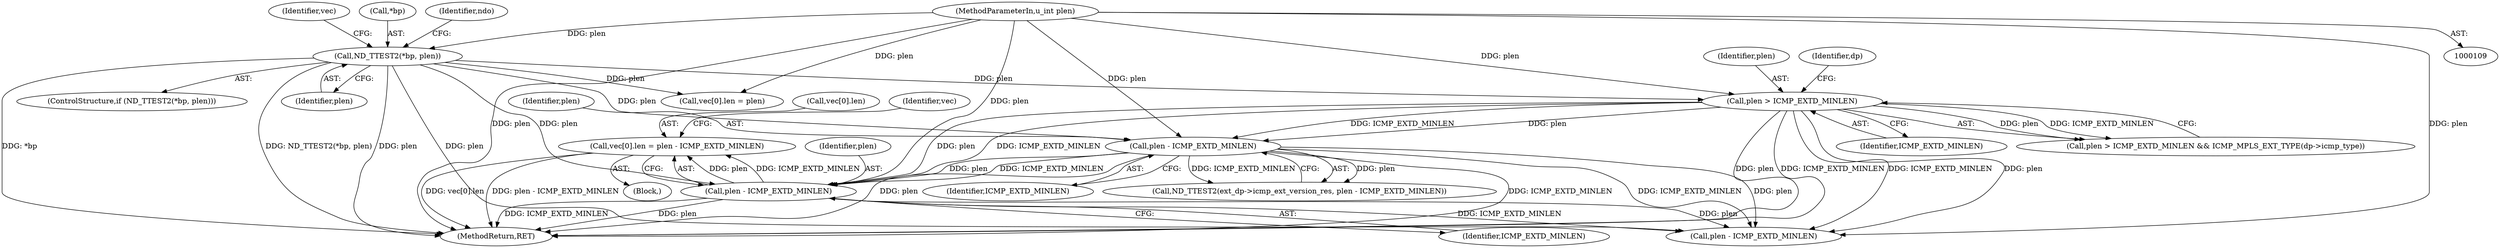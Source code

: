 digraph "0_tcpdump_1a1bce0526a77b62e41531b00f8bb5e21fd4f3a3@integer" {
"1001038" [label="(Call,vec[0].len = plen - ICMP_EXTD_MINLEN)"];
"1001044" [label="(Call,plen - ICMP_EXTD_MINLEN)"];
"1000878" [label="(Call,ND_TTEST2(*bp, plen))"];
"1000112" [label="(MethodParameterIn,u_int plen)"];
"1001020" [label="(Call,plen - ICMP_EXTD_MINLEN)"];
"1000999" [label="(Call,plen > ICMP_EXTD_MINLEN)"];
"1000895" [label="(Call,vec[0].len = plen)"];
"1001001" [label="(Identifier,ICMP_EXTD_MINLEN)"];
"1001021" [label="(Identifier,plen)"];
"1001000" [label="(Identifier,plen)"];
"1000879" [label="(Call,*bp)"];
"1000112" [label="(MethodParameterIn,u_int plen)"];
"1001039" [label="(Call,vec[0].len)"];
"1000998" [label="(Call,plen > ICMP_EXTD_MINLEN && ICMP_MPLS_EXT_TYPE(dp->icmp_type))"];
"1001044" [label="(Call,plen - ICMP_EXTD_MINLEN)"];
"1000939" [label="(Identifier,ndo)"];
"1000878" [label="(Call,ND_TTEST2(*bp, plen))"];
"1001016" [label="(Call,ND_TTEST2(ext_dp->icmp_ext_version_res, plen - ICMP_EXTD_MINLEN))"];
"1001023" [label="(Block,)"];
"1001022" [label="(Identifier,ICMP_EXTD_MINLEN)"];
"1001045" [label="(Identifier,plen)"];
"1000881" [label="(Identifier,plen)"];
"1001046" [label="(Identifier,ICMP_EXTD_MINLEN)"];
"1001004" [label="(Identifier,dp)"];
"1001020" [label="(Call,plen - ICMP_EXTD_MINLEN)"];
"1001079" [label="(Call,plen - ICMP_EXTD_MINLEN)"];
"1001049" [label="(Identifier,vec)"];
"1000999" [label="(Call,plen > ICMP_EXTD_MINLEN)"];
"1000877" [label="(ControlStructure,if (ND_TTEST2(*bp, plen)))"];
"1001038" [label="(Call,vec[0].len = plen - ICMP_EXTD_MINLEN)"];
"1001279" [label="(MethodReturn,RET)"];
"1000887" [label="(Identifier,vec)"];
"1001038" -> "1001023"  [label="AST: "];
"1001038" -> "1001044"  [label="CFG: "];
"1001039" -> "1001038"  [label="AST: "];
"1001044" -> "1001038"  [label="AST: "];
"1001049" -> "1001038"  [label="CFG: "];
"1001038" -> "1001279"  [label="DDG: plen - ICMP_EXTD_MINLEN"];
"1001038" -> "1001279"  [label="DDG: vec[0].len"];
"1001044" -> "1001038"  [label="DDG: plen"];
"1001044" -> "1001038"  [label="DDG: ICMP_EXTD_MINLEN"];
"1001044" -> "1001046"  [label="CFG: "];
"1001045" -> "1001044"  [label="AST: "];
"1001046" -> "1001044"  [label="AST: "];
"1001044" -> "1001279"  [label="DDG: plen"];
"1001044" -> "1001279"  [label="DDG: ICMP_EXTD_MINLEN"];
"1000878" -> "1001044"  [label="DDG: plen"];
"1001020" -> "1001044"  [label="DDG: plen"];
"1001020" -> "1001044"  [label="DDG: ICMP_EXTD_MINLEN"];
"1000999" -> "1001044"  [label="DDG: plen"];
"1000999" -> "1001044"  [label="DDG: ICMP_EXTD_MINLEN"];
"1000112" -> "1001044"  [label="DDG: plen"];
"1001044" -> "1001079"  [label="DDG: plen"];
"1001044" -> "1001079"  [label="DDG: ICMP_EXTD_MINLEN"];
"1000878" -> "1000877"  [label="AST: "];
"1000878" -> "1000881"  [label="CFG: "];
"1000879" -> "1000878"  [label="AST: "];
"1000881" -> "1000878"  [label="AST: "];
"1000887" -> "1000878"  [label="CFG: "];
"1000939" -> "1000878"  [label="CFG: "];
"1000878" -> "1001279"  [label="DDG: ND_TTEST2(*bp, plen)"];
"1000878" -> "1001279"  [label="DDG: plen"];
"1000878" -> "1001279"  [label="DDG: *bp"];
"1000112" -> "1000878"  [label="DDG: plen"];
"1000878" -> "1000895"  [label="DDG: plen"];
"1000878" -> "1000999"  [label="DDG: plen"];
"1000878" -> "1001020"  [label="DDG: plen"];
"1000878" -> "1001079"  [label="DDG: plen"];
"1000112" -> "1000109"  [label="AST: "];
"1000112" -> "1001279"  [label="DDG: plen"];
"1000112" -> "1000895"  [label="DDG: plen"];
"1000112" -> "1000999"  [label="DDG: plen"];
"1000112" -> "1001020"  [label="DDG: plen"];
"1000112" -> "1001079"  [label="DDG: plen"];
"1001020" -> "1001016"  [label="AST: "];
"1001020" -> "1001022"  [label="CFG: "];
"1001021" -> "1001020"  [label="AST: "];
"1001022" -> "1001020"  [label="AST: "];
"1001016" -> "1001020"  [label="CFG: "];
"1001020" -> "1001279"  [label="DDG: plen"];
"1001020" -> "1001279"  [label="DDG: ICMP_EXTD_MINLEN"];
"1001020" -> "1001016"  [label="DDG: plen"];
"1001020" -> "1001016"  [label="DDG: ICMP_EXTD_MINLEN"];
"1000999" -> "1001020"  [label="DDG: plen"];
"1000999" -> "1001020"  [label="DDG: ICMP_EXTD_MINLEN"];
"1001020" -> "1001079"  [label="DDG: plen"];
"1001020" -> "1001079"  [label="DDG: ICMP_EXTD_MINLEN"];
"1000999" -> "1000998"  [label="AST: "];
"1000999" -> "1001001"  [label="CFG: "];
"1001000" -> "1000999"  [label="AST: "];
"1001001" -> "1000999"  [label="AST: "];
"1001004" -> "1000999"  [label="CFG: "];
"1000998" -> "1000999"  [label="CFG: "];
"1000999" -> "1001279"  [label="DDG: ICMP_EXTD_MINLEN"];
"1000999" -> "1001279"  [label="DDG: plen"];
"1000999" -> "1000998"  [label="DDG: plen"];
"1000999" -> "1000998"  [label="DDG: ICMP_EXTD_MINLEN"];
"1000999" -> "1001079"  [label="DDG: plen"];
"1000999" -> "1001079"  [label="DDG: ICMP_EXTD_MINLEN"];
}
